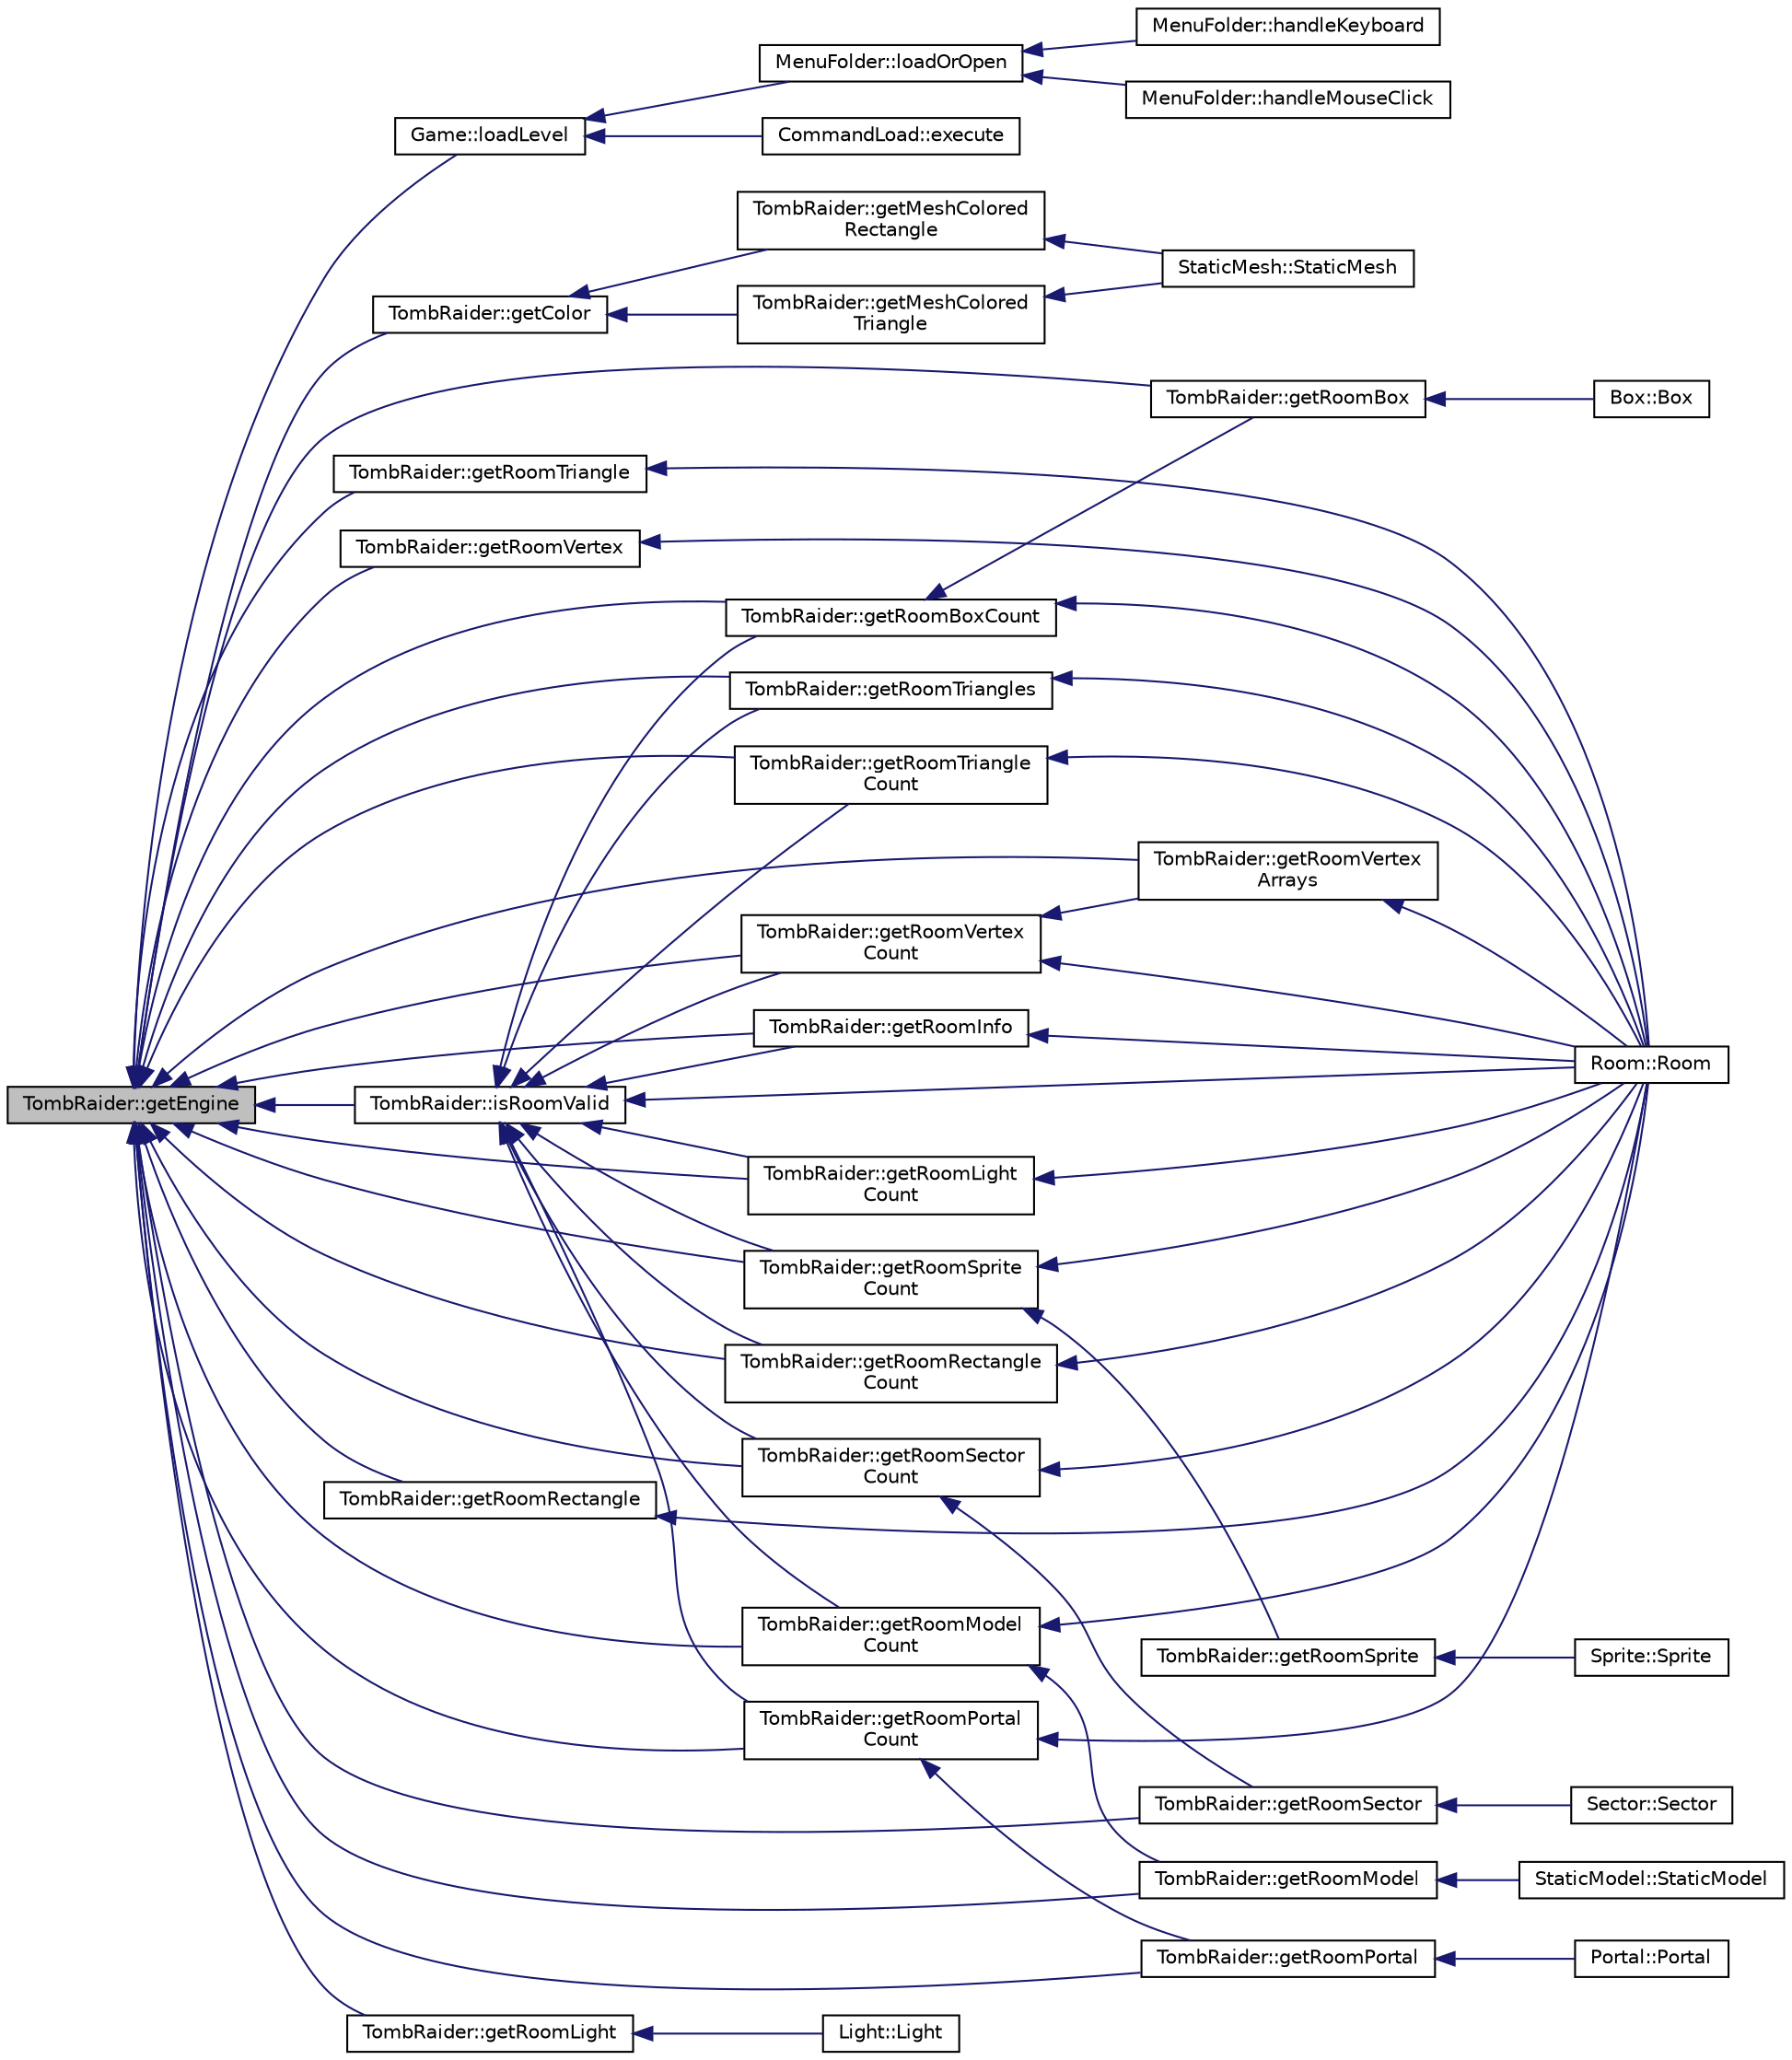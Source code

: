 digraph "TombRaider::getEngine"
{
 // INTERACTIVE_SVG=YES
  edge [fontname="Helvetica",fontsize="10",labelfontname="Helvetica",labelfontsize="10"];
  node [fontname="Helvetica",fontsize="10",shape=record];
  rankdir="LR";
  Node1 [label="TombRaider::getEngine",height=0.2,width=0.4,color="black", fillcolor="grey75", style="filled" fontcolor="black"];
  Node1 -> Node2 [dir="back",color="midnightblue",fontsize="10",style="solid",fontname="Helvetica"];
  Node2 [label="Game::loadLevel",height=0.2,width=0.4,color="black", fillcolor="white", style="filled",URL="$class_game.html#a864d3ae5a554c8857118c48253ef7646"];
  Node2 -> Node3 [dir="back",color="midnightblue",fontsize="10",style="solid",fontname="Helvetica"];
  Node3 [label="CommandLoad::execute",height=0.2,width=0.4,color="black", fillcolor="white", style="filled",URL="$class_command_load.html#adedad35b259d83967ad67940c0dd984c"];
  Node2 -> Node4 [dir="back",color="midnightblue",fontsize="10",style="solid",fontname="Helvetica"];
  Node4 [label="MenuFolder::loadOrOpen",height=0.2,width=0.4,color="black", fillcolor="white", style="filled",URL="$class_menu_folder.html#ad4ecbd0af8832a0f1de508de38bd1cb9"];
  Node4 -> Node5 [dir="back",color="midnightblue",fontsize="10",style="solid",fontname="Helvetica"];
  Node5 [label="MenuFolder::handleKeyboard",height=0.2,width=0.4,color="black", fillcolor="white", style="filled",URL="$class_menu_folder.html#a17dce032179efbe86de9d4f780f0b08b"];
  Node4 -> Node6 [dir="back",color="midnightblue",fontsize="10",style="solid",fontname="Helvetica"];
  Node6 [label="MenuFolder::handleMouseClick",height=0.2,width=0.4,color="black", fillcolor="white", style="filled",URL="$class_menu_folder.html#a7c48183312d473b42100e0f5ca4be4d5"];
  Node1 -> Node7 [dir="back",color="midnightblue",fontsize="10",style="solid",fontname="Helvetica"];
  Node7 [label="TombRaider::getColor",height=0.2,width=0.4,color="black", fillcolor="white", style="filled",URL="$class_tomb_raider.html#a4aa866233ba062830aa6e15c2be38ac2"];
  Node7 -> Node8 [dir="back",color="midnightblue",fontsize="10",style="solid",fontname="Helvetica"];
  Node8 [label="TombRaider::getMeshColored\lRectangle",height=0.2,width=0.4,color="black", fillcolor="white", style="filled",URL="$class_tomb_raider.html#a4b8beda21accbc9b11e728c00e065cde",tooltip="This method is made to let you fill arrays or create single faces. There may be an allocatin version ..."];
  Node8 -> Node9 [dir="back",color="midnightblue",fontsize="10",style="solid",fontname="Helvetica"];
  Node9 [label="StaticMesh::StaticMesh",height=0.2,width=0.4,color="black", fillcolor="white", style="filled",URL="$class_static_mesh.html#ad6bf2b1e791352e9e58bf01990070774"];
  Node7 -> Node10 [dir="back",color="midnightblue",fontsize="10",style="solid",fontname="Helvetica"];
  Node10 [label="TombRaider::getMeshColored\lTriangle",height=0.2,width=0.4,color="black", fillcolor="white", style="filled",URL="$class_tomb_raider.html#a65a3d13abb6c84ee5301e5bc7bc8c11c",tooltip="This method is made to let you fill arrays or create single faces. There may be an allocating version..."];
  Node10 -> Node9 [dir="back",color="midnightblue",fontsize="10",style="solid",fontname="Helvetica"];
  Node1 -> Node11 [dir="back",color="midnightblue",fontsize="10",style="solid",fontname="Helvetica"];
  Node11 [label="TombRaider::getRoomBox",height=0.2,width=0.4,color="black", fillcolor="white", style="filled",URL="$class_tomb_raider.html#a3f8b6202cf76f33cd60d0f3ee918da2a",tooltip="Get a single collision box from room (unified) "];
  Node11 -> Node12 [dir="back",color="midnightblue",fontsize="10",style="solid",fontname="Helvetica"];
  Node12 [label="Box::Box",height=0.2,width=0.4,color="black", fillcolor="white", style="filled",URL="$class_box.html#a145b33013a86deefa64eace7712df226"];
  Node1 -> Node13 [dir="back",color="midnightblue",fontsize="10",style="solid",fontname="Helvetica"];
  Node13 [label="TombRaider::getRoomBoxCount",height=0.2,width=0.4,color="black", fillcolor="white", style="filled",URL="$class_tomb_raider.html#ad05c86117419b0dc9fdae22094cea871",tooltip="Get number of collision boxes in room (unified) "];
  Node13 -> Node14 [dir="back",color="midnightblue",fontsize="10",style="solid",fontname="Helvetica"];
  Node14 [label="Room::Room",height=0.2,width=0.4,color="black", fillcolor="white", style="filled",URL="$class_room.html#a8a01c39d831d08c12bc38ecb3730b1c3"];
  Node13 -> Node11 [dir="back",color="midnightblue",fontsize="10",style="solid",fontname="Helvetica"];
  Node1 -> Node15 [dir="back",color="midnightblue",fontsize="10",style="solid",fontname="Helvetica"];
  Node15 [label="TombRaider::getRoomInfo",height=0.2,width=0.4,color="black", fillcolor="white", style="filled",URL="$class_tomb_raider.html#a52f26b8f9068cd857a3f99e4aaf101af"];
  Node15 -> Node14 [dir="back",color="midnightblue",fontsize="10",style="solid",fontname="Helvetica"];
  Node1 -> Node16 [dir="back",color="midnightblue",fontsize="10",style="solid",fontname="Helvetica"];
  Node16 [label="TombRaider::getRoomLight",height=0.2,width=0.4,color="black", fillcolor="white", style="filled",URL="$class_tomb_raider.html#aaf639a9137d2ba0fe76cb711ca379f65",tooltip="Get a single light from a room (unified) "];
  Node16 -> Node17 [dir="back",color="midnightblue",fontsize="10",style="solid",fontname="Helvetica"];
  Node17 [label="Light::Light",height=0.2,width=0.4,color="black", fillcolor="white", style="filled",URL="$class_light.html#aa8d943f0be883ca2079f36c296938ba3"];
  Node1 -> Node18 [dir="back",color="midnightblue",fontsize="10",style="solid",fontname="Helvetica"];
  Node18 [label="TombRaider::getRoomLight\lCount",height=0.2,width=0.4,color="black", fillcolor="white", style="filled",URL="$class_tomb_raider.html#aa7c9d4bc4c01e93e6b9eb0dd94fb7eaf",tooltip="Get number of lights in room (unified) "];
  Node18 -> Node14 [dir="back",color="midnightblue",fontsize="10",style="solid",fontname="Helvetica"];
  Node1 -> Node19 [dir="back",color="midnightblue",fontsize="10",style="solid",fontname="Helvetica"];
  Node19 [label="TombRaider::getRoomModel",height=0.2,width=0.4,color="black", fillcolor="white", style="filled",URL="$class_tomb_raider.html#a3f9f7930171de5cd7e3bd676e340cd4f",tooltip="Get a single model info from a room. "];
  Node19 -> Node20 [dir="back",color="midnightblue",fontsize="10",style="solid",fontname="Helvetica"];
  Node20 [label="StaticModel::StaticModel",height=0.2,width=0.4,color="black", fillcolor="white", style="filled",URL="$class_static_model.html#adbc006c5b4d1483e9d99c2a004a22d6c"];
  Node1 -> Node21 [dir="back",color="midnightblue",fontsize="10",style="solid",fontname="Helvetica"];
  Node21 [label="TombRaider::getRoomModel\lCount",height=0.2,width=0.4,color="black", fillcolor="white", style="filled",URL="$class_tomb_raider.html#a1fcdb600e74eaf3849098a10741ffb41",tooltip="Get number of room models in room (unified) "];
  Node21 -> Node14 [dir="back",color="midnightblue",fontsize="10",style="solid",fontname="Helvetica"];
  Node21 -> Node19 [dir="back",color="midnightblue",fontsize="10",style="solid",fontname="Helvetica"];
  Node1 -> Node22 [dir="back",color="midnightblue",fontsize="10",style="solid",fontname="Helvetica"];
  Node22 [label="TombRaider::getRoomPortal",height=0.2,width=0.4,color="black", fillcolor="white", style="filled",URL="$class_tomb_raider.html#a8ba5e90ecd15805910a3a1ad3c9433e8",tooltip="Get a single portal from room (unified) "];
  Node22 -> Node23 [dir="back",color="midnightblue",fontsize="10",style="solid",fontname="Helvetica"];
  Node23 [label="Portal::Portal",height=0.2,width=0.4,color="black", fillcolor="white", style="filled",URL="$class_portal.html#ab76cedb9d89eebd6ad174fc393371282"];
  Node1 -> Node24 [dir="back",color="midnightblue",fontsize="10",style="solid",fontname="Helvetica"];
  Node24 [label="TombRaider::getRoomPortal\lCount",height=0.2,width=0.4,color="black", fillcolor="white", style="filled",URL="$class_tomb_raider.html#a0df2e01c1941c7993a68484f492bd8c2",tooltip="Get number of portals from room (unified) "];
  Node24 -> Node14 [dir="back",color="midnightblue",fontsize="10",style="solid",fontname="Helvetica"];
  Node24 -> Node22 [dir="back",color="midnightblue",fontsize="10",style="solid",fontname="Helvetica"];
  Node1 -> Node25 [dir="back",color="midnightblue",fontsize="10",style="solid",fontname="Helvetica"];
  Node25 [label="TombRaider::getRoomRectangle",height=0.2,width=0.4,color="black", fillcolor="white", style="filled",URL="$class_tomb_raider.html#ac4d518ee479be2eded3626d43b5052e7",tooltip="Get rectangle data with texCoords for non-matching vertex/uv for each vertex in TombRaider room (unif..."];
  Node25 -> Node14 [dir="back",color="midnightblue",fontsize="10",style="solid",fontname="Helvetica"];
  Node1 -> Node26 [dir="back",color="midnightblue",fontsize="10",style="solid",fontname="Helvetica"];
  Node26 [label="TombRaider::getRoomRectangle\lCount",height=0.2,width=0.4,color="black", fillcolor="white", style="filled",URL="$class_tomb_raider.html#a29673c51fd4b4b12613b29211409ce34",tooltip="Get number of rectangles from room (unified) "];
  Node26 -> Node14 [dir="back",color="midnightblue",fontsize="10",style="solid",fontname="Helvetica"];
  Node1 -> Node27 [dir="back",color="midnightblue",fontsize="10",style="solid",fontname="Helvetica"];
  Node27 [label="TombRaider::getRoomSector",height=0.2,width=0.4,color="black", fillcolor="white", style="filled",URL="$class_tomb_raider.html#a35c82529add484c75beb236e1bcfa375",tooltip="Get a single sector from room (unified) "];
  Node27 -> Node28 [dir="back",color="midnightblue",fontsize="10",style="solid",fontname="Helvetica"];
  Node28 [label="Sector::Sector",height=0.2,width=0.4,color="black", fillcolor="white", style="filled",URL="$class_sector.html#ad9530d4dd3850ff6e5d86d8025e1a316"];
  Node1 -> Node29 [dir="back",color="midnightblue",fontsize="10",style="solid",fontname="Helvetica"];
  Node29 [label="TombRaider::getRoomSector\lCount",height=0.2,width=0.4,color="black", fillcolor="white", style="filled",URL="$class_tomb_raider.html#a64b8ddeac6c98fe41c369e17bfede7aa",tooltip="Get number of sectors in room (unified) "];
  Node29 -> Node14 [dir="back",color="midnightblue",fontsize="10",style="solid",fontname="Helvetica"];
  Node29 -> Node27 [dir="back",color="midnightblue",fontsize="10",style="solid",fontname="Helvetica"];
  Node1 -> Node30 [dir="back",color="midnightblue",fontsize="10",style="solid",fontname="Helvetica"];
  Node30 [label="TombRaider::getRoomSprite\lCount",height=0.2,width=0.4,color="black", fillcolor="white", style="filled",URL="$class_tomb_raider.html#ae5ad936b8d22f22ec7acd23b4a58d16c",tooltip="Get number of sprites in room (unified) "];
  Node30 -> Node14 [dir="back",color="midnightblue",fontsize="10",style="solid",fontname="Helvetica"];
  Node30 -> Node31 [dir="back",color="midnightblue",fontsize="10",style="solid",fontname="Helvetica"];
  Node31 [label="TombRaider::getRoomSprite",height=0.2,width=0.4,color="black", fillcolor="white", style="filled",URL="$class_tomb_raider.html#a13ab4976565446a7b0d58d0e191fa586"];
  Node31 -> Node32 [dir="back",color="midnightblue",fontsize="10",style="solid",fontname="Helvetica"];
  Node32 [label="Sprite::Sprite",height=0.2,width=0.4,color="black", fillcolor="white", style="filled",URL="$class_sprite.html#af55108be5a902645d768e8f3460ed66e"];
  Node1 -> Node33 [dir="back",color="midnightblue",fontsize="10",style="solid",fontname="Helvetica"];
  Node33 [label="TombRaider::getRoomTriangle",height=0.2,width=0.4,color="black", fillcolor="white", style="filled",URL="$class_tomb_raider.html#a218332fc406fbe7f8cbf75f91ed3d934",tooltip="Gets triangle data with texCoords for non-matching vertex/uv for each vertex in TombRaider room (unif..."];
  Node33 -> Node14 [dir="back",color="midnightblue",fontsize="10",style="solid",fontname="Helvetica"];
  Node1 -> Node34 [dir="back",color="midnightblue",fontsize="10",style="solid",fontname="Helvetica"];
  Node34 [label="TombRaider::getRoomTriangles",height=0.2,width=0.4,color="black", fillcolor="white", style="filled",URL="$class_tomb_raider.html#a14dec28444fb9917c7f4c86a30942f59",tooltip="Gets triangle data with texCoords for non-matching vertex/uv for each vertex in TombRaider room..."];
  Node34 -> Node14 [dir="back",color="midnightblue",fontsize="10",style="solid",fontname="Helvetica"];
  Node1 -> Node35 [dir="back",color="midnightblue",fontsize="10",style="solid",fontname="Helvetica"];
  Node35 [label="TombRaider::getRoomTriangle\lCount",height=0.2,width=0.4,color="black", fillcolor="white", style="filled",URL="$class_tomb_raider.html#a3f42a1cd4fae53a96b7ee1793d3f124c",tooltip="Get number of triangles from room (unified) "];
  Node35 -> Node14 [dir="back",color="midnightblue",fontsize="10",style="solid",fontname="Helvetica"];
  Node1 -> Node36 [dir="back",color="midnightblue",fontsize="10",style="solid",fontname="Helvetica"];
  Node36 [label="TombRaider::getRoomVertex",height=0.2,width=0.4,color="black", fillcolor="white", style="filled",URL="$class_tomb_raider.html#a885a7360726a24ca088643ab3cf79d99",tooltip="Gets vertex position and color. "];
  Node36 -> Node14 [dir="back",color="midnightblue",fontsize="10",style="solid",fontname="Helvetica"];
  Node1 -> Node37 [dir="back",color="midnightblue",fontsize="10",style="solid",fontname="Helvetica"];
  Node37 [label="TombRaider::getRoomVertex\lArrays",height=0.2,width=0.4,color="black", fillcolor="white", style="filled",URL="$class_tomb_raider.html#a5fee3a1b6ee31df4df91ca38b59cc8b7",tooltip="Get allocated vertex and color arrays and their element counts (unified) "];
  Node37 -> Node14 [dir="back",color="midnightblue",fontsize="10",style="solid",fontname="Helvetica"];
  Node1 -> Node38 [dir="back",color="midnightblue",fontsize="10",style="solid",fontname="Helvetica"];
  Node38 [label="TombRaider::getRoomVertex\lCount",height=0.2,width=0.4,color="black", fillcolor="white", style="filled",URL="$class_tomb_raider.html#aa8603f50e25dda023300c949914342c7",tooltip="Get number of lights in room (unified) "];
  Node38 -> Node14 [dir="back",color="midnightblue",fontsize="10",style="solid",fontname="Helvetica"];
  Node38 -> Node37 [dir="back",color="midnightblue",fontsize="10",style="solid",fontname="Helvetica"];
  Node1 -> Node39 [dir="back",color="midnightblue",fontsize="10",style="solid",fontname="Helvetica"];
  Node39 [label="TombRaider::isRoomValid",height=0.2,width=0.4,color="black", fillcolor="white", style="filled",URL="$class_tomb_raider.html#ac84fd26947ae435bac953a490ecacaf4",tooltip="Check if a room is valid (TRC support) "];
  Node39 -> Node14 [dir="back",color="midnightblue",fontsize="10",style="solid",fontname="Helvetica"];
  Node39 -> Node13 [dir="back",color="midnightblue",fontsize="10",style="solid",fontname="Helvetica"];
  Node39 -> Node15 [dir="back",color="midnightblue",fontsize="10",style="solid",fontname="Helvetica"];
  Node39 -> Node18 [dir="back",color="midnightblue",fontsize="10",style="solid",fontname="Helvetica"];
  Node39 -> Node21 [dir="back",color="midnightblue",fontsize="10",style="solid",fontname="Helvetica"];
  Node39 -> Node24 [dir="back",color="midnightblue",fontsize="10",style="solid",fontname="Helvetica"];
  Node39 -> Node26 [dir="back",color="midnightblue",fontsize="10",style="solid",fontname="Helvetica"];
  Node39 -> Node29 [dir="back",color="midnightblue",fontsize="10",style="solid",fontname="Helvetica"];
  Node39 -> Node30 [dir="back",color="midnightblue",fontsize="10",style="solid",fontname="Helvetica"];
  Node39 -> Node34 [dir="back",color="midnightblue",fontsize="10",style="solid",fontname="Helvetica"];
  Node39 -> Node35 [dir="back",color="midnightblue",fontsize="10",style="solid",fontname="Helvetica"];
  Node39 -> Node38 [dir="back",color="midnightblue",fontsize="10",style="solid",fontname="Helvetica"];
}
